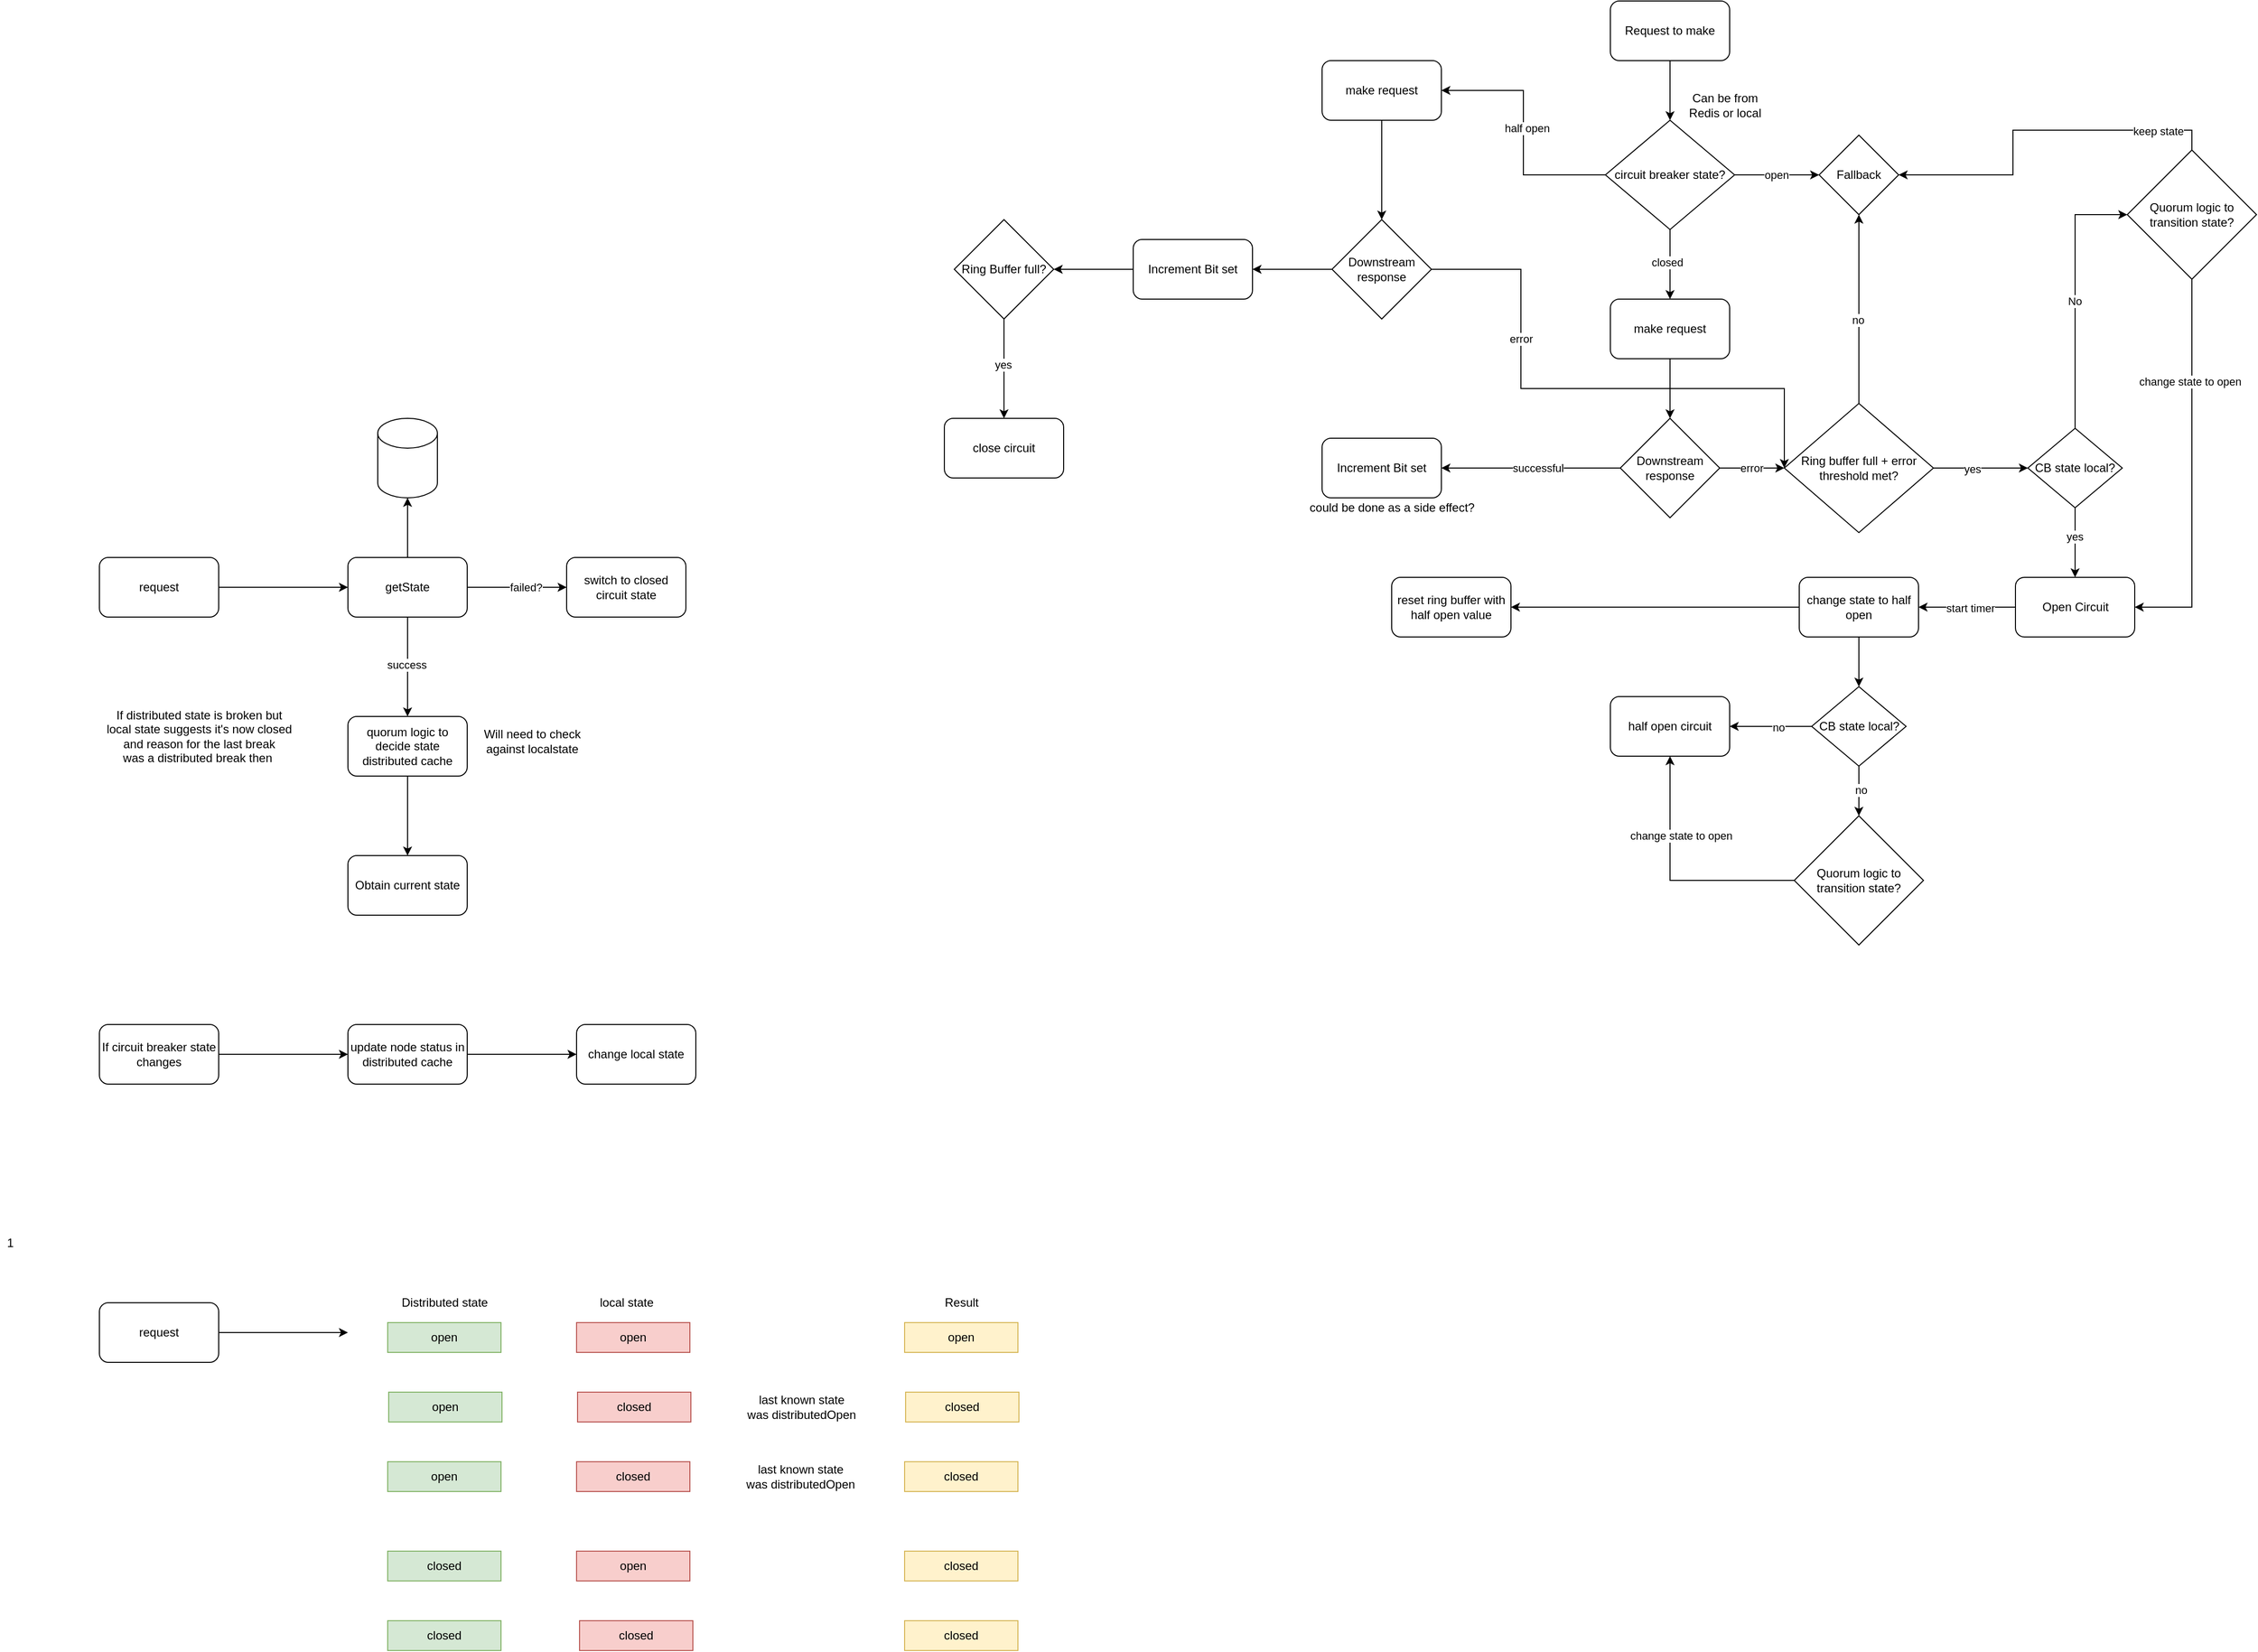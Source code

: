 <mxfile version="13.7.7" type="device"><diagram id="LjIj3LJ-vcWxA9psqeg-" name="Page-1"><mxGraphModel dx="2723" dy="888" grid="1" gridSize="10" guides="1" tooltips="1" connect="1" arrows="1" fold="1" page="1" pageScale="1" pageWidth="1169" pageHeight="827" math="0" shadow="0"><root><mxCell id="0"/><mxCell id="1" parent="0"/><mxCell id="NTtKhVpW0pdiHDgeiVhR-26" style="edgeStyle=orthogonalEdgeStyle;rounded=0;orthogonalLoop=1;jettySize=auto;html=1;" parent="1" source="NTtKhVpW0pdiHDgeiVhR-1" target="NTtKhVpW0pdiHDgeiVhR-2" edge="1"><mxGeometry relative="1" as="geometry"/></mxCell><mxCell id="NTtKhVpW0pdiHDgeiVhR-1" value="Request to make" style="rounded=1;whiteSpace=wrap;html=1;" parent="1" vertex="1"><mxGeometry x="480" y="40" width="120" height="60" as="geometry"/></mxCell><mxCell id="NTtKhVpW0pdiHDgeiVhR-5" style="edgeStyle=orthogonalEdgeStyle;rounded=0;orthogonalLoop=1;jettySize=auto;html=1;" parent="1" source="NTtKhVpW0pdiHDgeiVhR-2" target="NTtKhVpW0pdiHDgeiVhR-4" edge="1"><mxGeometry relative="1" as="geometry"/></mxCell><mxCell id="NTtKhVpW0pdiHDgeiVhR-6" value="open" style="edgeLabel;html=1;align=center;verticalAlign=middle;resizable=0;points=[];" parent="NTtKhVpW0pdiHDgeiVhR-5" vertex="1" connectable="0"><mxGeometry x="-0.025" relative="1" as="geometry"><mxPoint as="offset"/></mxGeometry></mxCell><mxCell id="NTtKhVpW0pdiHDgeiVhR-11" style="edgeStyle=orthogonalEdgeStyle;rounded=0;orthogonalLoop=1;jettySize=auto;html=1;" parent="1" source="NTtKhVpW0pdiHDgeiVhR-2" target="NTtKhVpW0pdiHDgeiVhR-10" edge="1"><mxGeometry relative="1" as="geometry"/></mxCell><mxCell id="NTtKhVpW0pdiHDgeiVhR-12" value="closed" style="edgeLabel;html=1;align=center;verticalAlign=middle;resizable=0;points=[];" parent="NTtKhVpW0pdiHDgeiVhR-11" vertex="1" connectable="0"><mxGeometry x="-0.051" y="-3" relative="1" as="geometry"><mxPoint as="offset"/></mxGeometry></mxCell><mxCell id="NTtKhVpW0pdiHDgeiVhR-89" style="edgeStyle=orthogonalEdgeStyle;rounded=0;orthogonalLoop=1;jettySize=auto;html=1;entryX=1;entryY=0.5;entryDx=0;entryDy=0;" parent="1" source="NTtKhVpW0pdiHDgeiVhR-2" target="NTtKhVpW0pdiHDgeiVhR-35" edge="1"><mxGeometry relative="1" as="geometry"/></mxCell><mxCell id="NTtKhVpW0pdiHDgeiVhR-90" value="half open" style="edgeLabel;html=1;align=center;verticalAlign=middle;resizable=0;points=[];" parent="NTtKhVpW0pdiHDgeiVhR-89" vertex="1" connectable="0"><mxGeometry x="0.047" y="-3" relative="1" as="geometry"><mxPoint y="1" as="offset"/></mxGeometry></mxCell><mxCell id="NTtKhVpW0pdiHDgeiVhR-2" value="circuit breaker state?" style="rhombus;whiteSpace=wrap;html=1;" parent="1" vertex="1"><mxGeometry x="475" y="160" width="130" height="110" as="geometry"/></mxCell><mxCell id="NTtKhVpW0pdiHDgeiVhR-4" value="Fallback" style="rhombus;whiteSpace=wrap;html=1;" parent="1" vertex="1"><mxGeometry x="690" y="175" width="80" height="80" as="geometry"/></mxCell><mxCell id="NTtKhVpW0pdiHDgeiVhR-14" style="edgeStyle=orthogonalEdgeStyle;rounded=0;orthogonalLoop=1;jettySize=auto;html=1;entryX=0.5;entryY=0;entryDx=0;entryDy=0;" parent="1" source="NTtKhVpW0pdiHDgeiVhR-10" target="NTtKhVpW0pdiHDgeiVhR-13" edge="1"><mxGeometry relative="1" as="geometry"/></mxCell><mxCell id="NTtKhVpW0pdiHDgeiVhR-10" value="make request" style="rounded=1;whiteSpace=wrap;html=1;" parent="1" vertex="1"><mxGeometry x="480" y="340" width="120" height="60" as="geometry"/></mxCell><mxCell id="NTtKhVpW0pdiHDgeiVhR-15" style="edgeStyle=orthogonalEdgeStyle;rounded=0;orthogonalLoop=1;jettySize=auto;html=1;" parent="1" source="NTtKhVpW0pdiHDgeiVhR-13" target="NTtKhVpW0pdiHDgeiVhR-24" edge="1"><mxGeometry relative="1" as="geometry"><mxPoint x="320" y="510" as="targetPoint"/></mxGeometry></mxCell><mxCell id="NTtKhVpW0pdiHDgeiVhR-16" value="successful" style="edgeLabel;html=1;align=center;verticalAlign=middle;resizable=0;points=[];" parent="NTtKhVpW0pdiHDgeiVhR-15" vertex="1" connectable="0"><mxGeometry x="-0.079" relative="1" as="geometry"><mxPoint as="offset"/></mxGeometry></mxCell><mxCell id="NTtKhVpW0pdiHDgeiVhR-17" style="edgeStyle=orthogonalEdgeStyle;rounded=0;orthogonalLoop=1;jettySize=auto;html=1;entryX=0;entryY=0.5;entryDx=0;entryDy=0;" parent="1" source="NTtKhVpW0pdiHDgeiVhR-13" target="NTtKhVpW0pdiHDgeiVhR-19" edge="1"><mxGeometry relative="1" as="geometry"><mxPoint x="710" y="510" as="targetPoint"/></mxGeometry></mxCell><mxCell id="NTtKhVpW0pdiHDgeiVhR-18" value="error" style="edgeLabel;html=1;align=center;verticalAlign=middle;resizable=0;points=[];" parent="NTtKhVpW0pdiHDgeiVhR-17" vertex="1" connectable="0"><mxGeometry x="-0.029" relative="1" as="geometry"><mxPoint as="offset"/></mxGeometry></mxCell><mxCell id="NTtKhVpW0pdiHDgeiVhR-13" value="Downstream response" style="rhombus;whiteSpace=wrap;html=1;" parent="1" vertex="1"><mxGeometry x="490" y="460" width="100" height="100" as="geometry"/></mxCell><mxCell id="NTtKhVpW0pdiHDgeiVhR-20" style="edgeStyle=orthogonalEdgeStyle;rounded=0;orthogonalLoop=1;jettySize=auto;html=1;entryX=0.5;entryY=1;entryDx=0;entryDy=0;" parent="1" source="NTtKhVpW0pdiHDgeiVhR-19" target="NTtKhVpW0pdiHDgeiVhR-4" edge="1"><mxGeometry relative="1" as="geometry"/></mxCell><mxCell id="NTtKhVpW0pdiHDgeiVhR-21" value="no" style="edgeLabel;html=1;align=center;verticalAlign=middle;resizable=0;points=[];" parent="NTtKhVpW0pdiHDgeiVhR-20" vertex="1" connectable="0"><mxGeometry x="-0.11" y="1" relative="1" as="geometry"><mxPoint as="offset"/></mxGeometry></mxCell><mxCell id="NTtKhVpW0pdiHDgeiVhR-73" style="edgeStyle=orthogonalEdgeStyle;rounded=0;orthogonalLoop=1;jettySize=auto;html=1;entryX=0;entryY=0.5;entryDx=0;entryDy=0;" parent="1" source="NTtKhVpW0pdiHDgeiVhR-19" target="NTtKhVpW0pdiHDgeiVhR-53" edge="1"><mxGeometry relative="1" as="geometry"/></mxCell><mxCell id="NTtKhVpW0pdiHDgeiVhR-74" value="yes" style="edgeLabel;html=1;align=center;verticalAlign=middle;resizable=0;points=[];" parent="NTtKhVpW0pdiHDgeiVhR-73" vertex="1" connectable="0"><mxGeometry x="-0.191" y="-1" relative="1" as="geometry"><mxPoint as="offset"/></mxGeometry></mxCell><mxCell id="NTtKhVpW0pdiHDgeiVhR-19" value="Ring buffer full + error threshold met?" style="rhombus;whiteSpace=wrap;html=1;" parent="1" vertex="1"><mxGeometry x="655" y="445" width="150" height="130" as="geometry"/></mxCell><mxCell id="NTtKhVpW0pdiHDgeiVhR-24" value="Increment Bit set" style="rounded=1;whiteSpace=wrap;html=1;" parent="1" vertex="1"><mxGeometry x="190" y="480" width="120" height="60" as="geometry"/></mxCell><mxCell id="NTtKhVpW0pdiHDgeiVhR-25" value="could be done as a side effect?" style="text;html=1;align=center;verticalAlign=middle;resizable=0;points=[];autosize=1;" parent="1" vertex="1"><mxGeometry x="170" y="540" width="180" height="20" as="geometry"/></mxCell><mxCell id="NTtKhVpW0pdiHDgeiVhR-39" style="edgeStyle=orthogonalEdgeStyle;rounded=0;orthogonalLoop=1;jettySize=auto;html=1;entryX=1;entryY=0.5;entryDx=0;entryDy=0;" parent="1" source="NTtKhVpW0pdiHDgeiVhR-32" target="NTtKhVpW0pdiHDgeiVhR-38" edge="1"><mxGeometry relative="1" as="geometry"/></mxCell><mxCell id="NTtKhVpW0pdiHDgeiVhR-78" style="edgeStyle=orthogonalEdgeStyle;rounded=0;orthogonalLoop=1;jettySize=auto;html=1;entryX=0.5;entryY=0;entryDx=0;entryDy=0;" parent="1" source="NTtKhVpW0pdiHDgeiVhR-32" target="NTtKhVpW0pdiHDgeiVhR-76" edge="1"><mxGeometry relative="1" as="geometry"/></mxCell><mxCell id="NTtKhVpW0pdiHDgeiVhR-32" value="change state to half open" style="rounded=1;whiteSpace=wrap;html=1;" parent="1" vertex="1"><mxGeometry x="670" y="620" width="120" height="60" as="geometry"/></mxCell><mxCell id="NTtKhVpW0pdiHDgeiVhR-91" style="edgeStyle=orthogonalEdgeStyle;rounded=0;orthogonalLoop=1;jettySize=auto;html=1;entryX=0.5;entryY=0;entryDx=0;entryDy=0;" parent="1" source="NTtKhVpW0pdiHDgeiVhR-35" target="NTtKhVpW0pdiHDgeiVhR-45" edge="1"><mxGeometry relative="1" as="geometry"/></mxCell><mxCell id="NTtKhVpW0pdiHDgeiVhR-35" value="make request" style="rounded=1;whiteSpace=wrap;html=1;" parent="1" vertex="1"><mxGeometry x="190" y="100" width="120" height="60" as="geometry"/></mxCell><mxCell id="NTtKhVpW0pdiHDgeiVhR-38" value="reset ring buffer with half open value" style="rounded=1;whiteSpace=wrap;html=1;" parent="1" vertex="1"><mxGeometry x="260" y="620" width="120" height="60" as="geometry"/></mxCell><mxCell id="NTtKhVpW0pdiHDgeiVhR-92" style="edgeStyle=orthogonalEdgeStyle;rounded=0;orthogonalLoop=1;jettySize=auto;html=1;entryX=1;entryY=0.5;entryDx=0;entryDy=0;" parent="1" source="NTtKhVpW0pdiHDgeiVhR-45" target="NTtKhVpW0pdiHDgeiVhR-98" edge="1"><mxGeometry relative="1" as="geometry"><mxPoint x="100" y="310" as="targetPoint"/></mxGeometry></mxCell><mxCell id="NTtKhVpW0pdiHDgeiVhR-96" style="edgeStyle=orthogonalEdgeStyle;rounded=0;orthogonalLoop=1;jettySize=auto;html=1;entryX=0;entryY=0.5;entryDx=0;entryDy=0;exitX=1;exitY=0.5;exitDx=0;exitDy=0;" parent="1" source="NTtKhVpW0pdiHDgeiVhR-45" target="NTtKhVpW0pdiHDgeiVhR-19" edge="1"><mxGeometry relative="1" as="geometry"><Array as="points"><mxPoint x="390" y="310"/><mxPoint x="390" y="430"/><mxPoint x="655" y="430"/></Array></mxGeometry></mxCell><mxCell id="NTtKhVpW0pdiHDgeiVhR-97" value="error" style="edgeLabel;html=1;align=center;verticalAlign=middle;resizable=0;points=[];" parent="NTtKhVpW0pdiHDgeiVhR-96" vertex="1" connectable="0"><mxGeometry x="-0.193" y="-2" relative="1" as="geometry"><mxPoint x="-14.29" y="-52" as="offset"/></mxGeometry></mxCell><mxCell id="NTtKhVpW0pdiHDgeiVhR-45" value="Downstream response" style="rhombus;whiteSpace=wrap;html=1;" parent="1" vertex="1"><mxGeometry x="200" y="260" width="100" height="100" as="geometry"/></mxCell><mxCell id="NTtKhVpW0pdiHDgeiVhR-52" value="Can be from &lt;br&gt;Redis or local" style="text;html=1;align=center;verticalAlign=middle;resizable=0;points=[];autosize=1;" parent="1" vertex="1"><mxGeometry x="550" y="130" width="90" height="30" as="geometry"/></mxCell><mxCell id="NTtKhVpW0pdiHDgeiVhR-58" style="edgeStyle=orthogonalEdgeStyle;rounded=0;orthogonalLoop=1;jettySize=auto;html=1;entryX=0;entryY=0.5;entryDx=0;entryDy=0;exitX=0.5;exitY=0;exitDx=0;exitDy=0;" parent="1" source="NTtKhVpW0pdiHDgeiVhR-53" target="NTtKhVpW0pdiHDgeiVhR-61" edge="1"><mxGeometry relative="1" as="geometry"><mxPoint x="900" y="650" as="targetPoint"/></mxGeometry></mxCell><mxCell id="NTtKhVpW0pdiHDgeiVhR-59" value="No" style="edgeLabel;html=1;align=center;verticalAlign=middle;resizable=0;points=[];" parent="NTtKhVpW0pdiHDgeiVhR-58" vertex="1" connectable="0"><mxGeometry x="-0.038" y="1" relative="1" as="geometry"><mxPoint as="offset"/></mxGeometry></mxCell><mxCell id="NTtKhVpW0pdiHDgeiVhR-66" style="edgeStyle=orthogonalEdgeStyle;rounded=0;orthogonalLoop=1;jettySize=auto;html=1;entryX=0.5;entryY=0;entryDx=0;entryDy=0;" parent="1" source="NTtKhVpW0pdiHDgeiVhR-53" target="NTtKhVpW0pdiHDgeiVhR-64" edge="1"><mxGeometry relative="1" as="geometry"/></mxCell><mxCell id="NTtKhVpW0pdiHDgeiVhR-75" value="yes" style="edgeLabel;html=1;align=center;verticalAlign=middle;resizable=0;points=[];" parent="NTtKhVpW0pdiHDgeiVhR-66" vertex="1" connectable="0"><mxGeometry x="-0.184" y="-1" relative="1" as="geometry"><mxPoint as="offset"/></mxGeometry></mxCell><mxCell id="NTtKhVpW0pdiHDgeiVhR-53" value="CB state local?" style="rhombus;whiteSpace=wrap;html=1;" parent="1" vertex="1"><mxGeometry x="900" y="470" width="95" height="80" as="geometry"/></mxCell><mxCell id="NTtKhVpW0pdiHDgeiVhR-65" style="edgeStyle=orthogonalEdgeStyle;rounded=0;orthogonalLoop=1;jettySize=auto;html=1;entryX=1;entryY=0.5;entryDx=0;entryDy=0;exitX=0.5;exitY=0;exitDx=0;exitDy=0;" parent="1" source="NTtKhVpW0pdiHDgeiVhR-61" target="NTtKhVpW0pdiHDgeiVhR-4" edge="1"><mxGeometry relative="1" as="geometry"/></mxCell><mxCell id="NTtKhVpW0pdiHDgeiVhR-72" value="keep state" style="edgeLabel;html=1;align=center;verticalAlign=middle;resizable=0;points=[];" parent="NTtKhVpW0pdiHDgeiVhR-65" vertex="1" connectable="0"><mxGeometry x="-0.698" y="2" relative="1" as="geometry"><mxPoint y="-1" as="offset"/></mxGeometry></mxCell><mxCell id="NTtKhVpW0pdiHDgeiVhR-68" style="edgeStyle=orthogonalEdgeStyle;rounded=0;orthogonalLoop=1;jettySize=auto;html=1;entryX=1;entryY=0.5;entryDx=0;entryDy=0;" parent="1" source="NTtKhVpW0pdiHDgeiVhR-61" target="NTtKhVpW0pdiHDgeiVhR-64" edge="1"><mxGeometry relative="1" as="geometry"><Array as="points"><mxPoint x="1065" y="650"/></Array></mxGeometry></mxCell><mxCell id="NTtKhVpW0pdiHDgeiVhR-71" value="change state to open" style="edgeLabel;html=1;align=center;verticalAlign=middle;resizable=0;points=[];" parent="NTtKhVpW0pdiHDgeiVhR-68" vertex="1" connectable="0"><mxGeometry x="-0.473" y="-2" relative="1" as="geometry"><mxPoint y="1" as="offset"/></mxGeometry></mxCell><mxCell id="NTtKhVpW0pdiHDgeiVhR-61" value="Quorum logic to transition state?" style="rhombus;whiteSpace=wrap;html=1;" parent="1" vertex="1"><mxGeometry x="1000" y="190" width="130" height="130" as="geometry"/></mxCell><mxCell id="NTtKhVpW0pdiHDgeiVhR-69" style="edgeStyle=orthogonalEdgeStyle;rounded=0;orthogonalLoop=1;jettySize=auto;html=1;entryX=1;entryY=0.5;entryDx=0;entryDy=0;" parent="1" source="NTtKhVpW0pdiHDgeiVhR-64" target="NTtKhVpW0pdiHDgeiVhR-32" edge="1"><mxGeometry relative="1" as="geometry"/></mxCell><mxCell id="NTtKhVpW0pdiHDgeiVhR-70" value="start timer" style="edgeLabel;html=1;align=center;verticalAlign=middle;resizable=0;points=[];" parent="NTtKhVpW0pdiHDgeiVhR-69" vertex="1" connectable="0"><mxGeometry x="-0.064" y="1" relative="1" as="geometry"><mxPoint as="offset"/></mxGeometry></mxCell><mxCell id="NTtKhVpW0pdiHDgeiVhR-64" value="Open Circuit" style="rounded=1;whiteSpace=wrap;html=1;" parent="1" vertex="1"><mxGeometry x="887.5" y="620" width="120" height="60" as="geometry"/></mxCell><mxCell id="NTtKhVpW0pdiHDgeiVhR-79" style="edgeStyle=orthogonalEdgeStyle;rounded=0;orthogonalLoop=1;jettySize=auto;html=1;" parent="1" source="NTtKhVpW0pdiHDgeiVhR-76" target="NTtKhVpW0pdiHDgeiVhR-77" edge="1"><mxGeometry relative="1" as="geometry"/></mxCell><mxCell id="NTtKhVpW0pdiHDgeiVhR-80" value="no" style="edgeLabel;html=1;align=center;verticalAlign=middle;resizable=0;points=[];" parent="NTtKhVpW0pdiHDgeiVhR-79" vertex="1" connectable="0"><mxGeometry x="-0.027" y="2" relative="1" as="geometry"><mxPoint y="-1" as="offset"/></mxGeometry></mxCell><mxCell id="NTtKhVpW0pdiHDgeiVhR-83" style="edgeStyle=orthogonalEdgeStyle;rounded=0;orthogonalLoop=1;jettySize=auto;html=1;" parent="1" source="NTtKhVpW0pdiHDgeiVhR-76" target="NTtKhVpW0pdiHDgeiVhR-81" edge="1"><mxGeometry relative="1" as="geometry"/></mxCell><mxCell id="NTtKhVpW0pdiHDgeiVhR-84" value="no" style="edgeLabel;html=1;align=center;verticalAlign=middle;resizable=0;points=[];" parent="NTtKhVpW0pdiHDgeiVhR-83" vertex="1" connectable="0"><mxGeometry x="-0.188" y="1" relative="1" as="geometry"><mxPoint as="offset"/></mxGeometry></mxCell><mxCell id="NTtKhVpW0pdiHDgeiVhR-76" value="CB state local?" style="rhombus;whiteSpace=wrap;html=1;" parent="1" vertex="1"><mxGeometry x="682.5" y="730" width="95" height="80" as="geometry"/></mxCell><mxCell id="NTtKhVpW0pdiHDgeiVhR-82" style="edgeStyle=orthogonalEdgeStyle;rounded=0;orthogonalLoop=1;jettySize=auto;html=1;entryX=0.5;entryY=1;entryDx=0;entryDy=0;" parent="1" source="NTtKhVpW0pdiHDgeiVhR-77" target="NTtKhVpW0pdiHDgeiVhR-81" edge="1"><mxGeometry relative="1" as="geometry"/></mxCell><mxCell id="NTtKhVpW0pdiHDgeiVhR-85" value="&lt;span style=&quot;color: rgba(0 , 0 , 0 , 0) ; font-family: monospace ; font-size: 0px ; background-color: rgb(248 , 249 , 250)&quot;&gt;%3CmxGraphModel%3E%3Croot%3E%3CmxCell%20id%3D%220%22%2F%3E%3CmxCell%20id%3D%221%22%20parent%3D%220%22%2F%3E%3CmxCell%20id%3D%222%22%20value%3D%22change%20state%20to%20open%22%20style%3D%22edgeLabel%3Bhtml%3D1%3Balign%3Dcenter%3BverticalAlign%3Dmiddle%3Bresizable%3D0%3Bpoints%3D%5B%5D%3B%22%20vertex%3D%221%22%20connectable%3D%220%22%20parent%3D%221%22%3E%3CmxGeometry%20x%3D%221063.0%22%20y%3D%22422.667%22%20as%3D%22geometry%22%2F%3E%3C%2FmxCell%3E%3C%2Froot%3E%3C%2FmxGraphModel%3E&lt;/span&gt;" style="edgeLabel;html=1;align=center;verticalAlign=middle;resizable=0;points=[];" parent="NTtKhVpW0pdiHDgeiVhR-82" vertex="1" connectable="0"><mxGeometry x="-0.419" y="-4" relative="1" as="geometry"><mxPoint x="1" as="offset"/></mxGeometry></mxCell><mxCell id="NTtKhVpW0pdiHDgeiVhR-86" value="&lt;span style=&quot;color: rgba(0 , 0 , 0 , 0) ; font-family: monospace ; font-size: 0px ; background-color: rgb(248 , 249 , 250)&quot;&gt;%3CmxGraphModel%3E%3Croot%3E%3CmxCell%20id%3D%220%22%2F%3E%3CmxCell%20id%3D%221%22%20parent%3D%220%22%2F%3E%3CmxCell%20id%3D%222%22%20value%3D%22change%20state%20to%20open%22%20style%3D%22edgeLabel%3Bhtml%3D1%3Balign%3Dcenter%3BverticalAlign%3Dmiddle%3Bresizable%3D0%3Bpoints%3D%5B%5D%3B%22%20vertex%3D%221%22%20connectable%3D%220%22%20parent%3D%221%22%3E%3CmxGeometry%20x%3D%221063.0%22%20y%3D%22422.667%22%20as%3D%22geometry%22%2F%3E%3C%2FmxCell%3E%3C%2Froot%3E%3C%2FmxGraphModel%3E&lt;/span&gt;" style="edgeLabel;html=1;align=center;verticalAlign=middle;resizable=0;points=[];" parent="NTtKhVpW0pdiHDgeiVhR-82" vertex="1" connectable="0"><mxGeometry x="-0.379" y="-4" relative="1" as="geometry"><mxPoint x="1" as="offset"/></mxGeometry></mxCell><mxCell id="NTtKhVpW0pdiHDgeiVhR-88" value="&lt;span style=&quot;font-family: &amp;#34;helvetica&amp;#34;&quot;&gt;change state to open&lt;/span&gt;" style="edgeLabel;html=1;align=center;verticalAlign=middle;resizable=0;points=[];" parent="NTtKhVpW0pdiHDgeiVhR-82" vertex="1" connectable="0"><mxGeometry x="-0.392" y="1" relative="1" as="geometry"><mxPoint x="-38.33" y="-46" as="offset"/></mxGeometry></mxCell><mxCell id="NTtKhVpW0pdiHDgeiVhR-77" value="Quorum logic to transition state?" style="rhombus;whiteSpace=wrap;html=1;" parent="1" vertex="1"><mxGeometry x="665" y="860" width="130" height="130" as="geometry"/></mxCell><mxCell id="NTtKhVpW0pdiHDgeiVhR-81" value="half open circuit" style="rounded=1;whiteSpace=wrap;html=1;" parent="1" vertex="1"><mxGeometry x="480" y="740" width="120" height="60" as="geometry"/></mxCell><mxCell id="NTtKhVpW0pdiHDgeiVhR-100" style="edgeStyle=orthogonalEdgeStyle;rounded=0;orthogonalLoop=1;jettySize=auto;html=1;entryX=1;entryY=0.5;entryDx=0;entryDy=0;" parent="1" source="NTtKhVpW0pdiHDgeiVhR-98" target="NTtKhVpW0pdiHDgeiVhR-99" edge="1"><mxGeometry relative="1" as="geometry"/></mxCell><mxCell id="NTtKhVpW0pdiHDgeiVhR-98" value="Increment Bit set" style="rounded=1;whiteSpace=wrap;html=1;" parent="1" vertex="1"><mxGeometry y="280" width="120" height="60" as="geometry"/></mxCell><mxCell id="NTtKhVpW0pdiHDgeiVhR-101" style="edgeStyle=orthogonalEdgeStyle;rounded=0;orthogonalLoop=1;jettySize=auto;html=1;entryX=0.5;entryY=0;entryDx=0;entryDy=0;" parent="1" source="NTtKhVpW0pdiHDgeiVhR-99" target="NTtKhVpW0pdiHDgeiVhR-103" edge="1"><mxGeometry relative="1" as="geometry"><mxPoint x="-130" y="490" as="targetPoint"/></mxGeometry></mxCell><mxCell id="NTtKhVpW0pdiHDgeiVhR-102" value="yes" style="edgeLabel;html=1;align=center;verticalAlign=middle;resizable=0;points=[];" parent="NTtKhVpW0pdiHDgeiVhR-101" vertex="1" connectable="0"><mxGeometry x="-0.084" y="-1" relative="1" as="geometry"><mxPoint as="offset"/></mxGeometry></mxCell><mxCell id="NTtKhVpW0pdiHDgeiVhR-99" value="Ring Buffer full?" style="rhombus;whiteSpace=wrap;html=1;" parent="1" vertex="1"><mxGeometry x="-180" y="260" width="100" height="100" as="geometry"/></mxCell><mxCell id="NTtKhVpW0pdiHDgeiVhR-103" value="close circuit" style="rounded=1;whiteSpace=wrap;html=1;" parent="1" vertex="1"><mxGeometry x="-190" y="460" width="120" height="60" as="geometry"/></mxCell><mxCell id="Pbv1w-YjWnLepsanPMgK-3" style="edgeStyle=orthogonalEdgeStyle;rounded=0;orthogonalLoop=1;jettySize=auto;html=1;entryX=0;entryY=0.5;entryDx=0;entryDy=0;" edge="1" parent="1" source="Pbv1w-YjWnLepsanPMgK-1" target="Pbv1w-YjWnLepsanPMgK-2"><mxGeometry relative="1" as="geometry"/></mxCell><mxCell id="Pbv1w-YjWnLepsanPMgK-1" value="request" style="rounded=1;whiteSpace=wrap;html=1;" vertex="1" parent="1"><mxGeometry x="-1040" y="600" width="120" height="60" as="geometry"/></mxCell><mxCell id="Pbv1w-YjWnLepsanPMgK-5" style="edgeStyle=orthogonalEdgeStyle;rounded=0;orthogonalLoop=1;jettySize=auto;html=1;entryX=0.5;entryY=1;entryDx=0;entryDy=0;entryPerimeter=0;" edge="1" parent="1" source="Pbv1w-YjWnLepsanPMgK-2" target="Pbv1w-YjWnLepsanPMgK-4"><mxGeometry relative="1" as="geometry"/></mxCell><mxCell id="Pbv1w-YjWnLepsanPMgK-6" style="edgeStyle=orthogonalEdgeStyle;rounded=0;orthogonalLoop=1;jettySize=auto;html=1;entryX=0;entryY=0.5;entryDx=0;entryDy=0;" edge="1" parent="1" source="Pbv1w-YjWnLepsanPMgK-2" target="Pbv1w-YjWnLepsanPMgK-8"><mxGeometry relative="1" as="geometry"><mxPoint x="-730" y="740" as="targetPoint"/></mxGeometry></mxCell><mxCell id="Pbv1w-YjWnLepsanPMgK-9" value="failed?" style="edgeLabel;html=1;align=center;verticalAlign=middle;resizable=0;points=[];" vertex="1" connectable="0" parent="Pbv1w-YjWnLepsanPMgK-6"><mxGeometry x="0.172" relative="1" as="geometry"><mxPoint as="offset"/></mxGeometry></mxCell><mxCell id="Pbv1w-YjWnLepsanPMgK-10" style="edgeStyle=orthogonalEdgeStyle;rounded=0;orthogonalLoop=1;jettySize=auto;html=1;entryX=0.5;entryY=0;entryDx=0;entryDy=0;" edge="1" parent="1" source="Pbv1w-YjWnLepsanPMgK-2" target="Pbv1w-YjWnLepsanPMgK-12"><mxGeometry relative="1" as="geometry"><mxPoint x="-730" y="760" as="targetPoint"/></mxGeometry></mxCell><mxCell id="Pbv1w-YjWnLepsanPMgK-11" value="success" style="edgeLabel;html=1;align=center;verticalAlign=middle;resizable=0;points=[];" vertex="1" connectable="0" parent="Pbv1w-YjWnLepsanPMgK-10"><mxGeometry x="-0.043" y="-1" relative="1" as="geometry"><mxPoint as="offset"/></mxGeometry></mxCell><mxCell id="Pbv1w-YjWnLepsanPMgK-2" value="getState" style="rounded=1;whiteSpace=wrap;html=1;" vertex="1" parent="1"><mxGeometry x="-790" y="600" width="120" height="60" as="geometry"/></mxCell><mxCell id="Pbv1w-YjWnLepsanPMgK-4" value="" style="shape=cylinder3;whiteSpace=wrap;html=1;boundedLbl=1;backgroundOutline=1;size=15;" vertex="1" parent="1"><mxGeometry x="-760" y="460" width="60" height="80" as="geometry"/></mxCell><mxCell id="Pbv1w-YjWnLepsanPMgK-8" value="switch to closed circuit state" style="rounded=1;whiteSpace=wrap;html=1;" vertex="1" parent="1"><mxGeometry x="-570" y="600" width="120" height="60" as="geometry"/></mxCell><mxCell id="Pbv1w-YjWnLepsanPMgK-14" style="edgeStyle=orthogonalEdgeStyle;rounded=0;orthogonalLoop=1;jettySize=auto;html=1;" edge="1" parent="1" source="Pbv1w-YjWnLepsanPMgK-12"><mxGeometry relative="1" as="geometry"><mxPoint x="-730.0" y="900" as="targetPoint"/></mxGeometry></mxCell><mxCell id="Pbv1w-YjWnLepsanPMgK-12" value="quorum logic to decide state distributed cache" style="rounded=1;whiteSpace=wrap;html=1;" vertex="1" parent="1"><mxGeometry x="-790" y="760" width="120" height="60" as="geometry"/></mxCell><mxCell id="Pbv1w-YjWnLepsanPMgK-13" value="Will need to check &lt;br&gt;against localstate" style="text;html=1;align=center;verticalAlign=middle;resizable=0;points=[];autosize=1;" vertex="1" parent="1"><mxGeometry x="-660" y="770" width="110" height="30" as="geometry"/></mxCell><mxCell id="Pbv1w-YjWnLepsanPMgK-15" value="Obtain current state" style="rounded=1;whiteSpace=wrap;html=1;" vertex="1" parent="1"><mxGeometry x="-790" y="900" width="120" height="60" as="geometry"/></mxCell><mxCell id="Pbv1w-YjWnLepsanPMgK-19" style="edgeStyle=orthogonalEdgeStyle;rounded=0;orthogonalLoop=1;jettySize=auto;html=1;" edge="1" parent="1" source="Pbv1w-YjWnLepsanPMgK-16" target="Pbv1w-YjWnLepsanPMgK-18"><mxGeometry relative="1" as="geometry"/></mxCell><mxCell id="Pbv1w-YjWnLepsanPMgK-16" value="If circuit breaker state changes" style="rounded=1;whiteSpace=wrap;html=1;" vertex="1" parent="1"><mxGeometry x="-1040" y="1070" width="120" height="60" as="geometry"/></mxCell><mxCell id="Pbv1w-YjWnLepsanPMgK-20" style="edgeStyle=orthogonalEdgeStyle;rounded=0;orthogonalLoop=1;jettySize=auto;html=1;" edge="1" parent="1" source="Pbv1w-YjWnLepsanPMgK-18"><mxGeometry relative="1" as="geometry"><mxPoint x="-560.0" y="1100" as="targetPoint"/></mxGeometry></mxCell><mxCell id="Pbv1w-YjWnLepsanPMgK-18" value="update node status in distributed cache" style="rounded=1;whiteSpace=wrap;html=1;" vertex="1" parent="1"><mxGeometry x="-790" y="1070" width="120" height="60" as="geometry"/></mxCell><mxCell id="Pbv1w-YjWnLepsanPMgK-21" value="change local state" style="rounded=1;whiteSpace=wrap;html=1;" vertex="1" parent="1"><mxGeometry x="-560" y="1070" width="120" height="60" as="geometry"/></mxCell><mxCell id="Pbv1w-YjWnLepsanPMgK-22" value="If distributed state is broken but &lt;br&gt;local state suggests it's now closed &lt;br&gt;and reason for the last break &lt;br&gt;was a distributed break then&amp;nbsp;" style="text;html=1;align=center;verticalAlign=middle;resizable=0;points=[];autosize=1;" vertex="1" parent="1"><mxGeometry x="-1040" y="750" width="200" height="60" as="geometry"/></mxCell><mxCell id="Pbv1w-YjWnLepsanPMgK-23" style="edgeStyle=orthogonalEdgeStyle;rounded=0;orthogonalLoop=1;jettySize=auto;html=1;entryX=0;entryY=0.5;entryDx=0;entryDy=0;" edge="1" parent="1" source="Pbv1w-YjWnLepsanPMgK-24"><mxGeometry relative="1" as="geometry"><mxPoint x="-790" y="1380" as="targetPoint"/></mxGeometry></mxCell><mxCell id="Pbv1w-YjWnLepsanPMgK-24" value="request" style="rounded=1;whiteSpace=wrap;html=1;" vertex="1" parent="1"><mxGeometry x="-1040" y="1350" width="120" height="60" as="geometry"/></mxCell><mxCell id="Pbv1w-YjWnLepsanPMgK-26" value="1" style="text;html=1;align=center;verticalAlign=middle;resizable=0;points=[];autosize=1;" vertex="1" parent="1"><mxGeometry x="-1140" y="1280" width="20" height="20" as="geometry"/></mxCell><mxCell id="Pbv1w-YjWnLepsanPMgK-27" value="open" style="rounded=0;whiteSpace=wrap;html=1;fillColor=#d5e8d4;strokeColor=#82b366;" vertex="1" parent="1"><mxGeometry x="-750" y="1370" width="114" height="30" as="geometry"/></mxCell><mxCell id="Pbv1w-YjWnLepsanPMgK-28" value="open" style="rounded=0;whiteSpace=wrap;html=1;fillColor=#f8cecc;strokeColor=#b85450;" vertex="1" parent="1"><mxGeometry x="-560" y="1370" width="114" height="30" as="geometry"/></mxCell><mxCell id="Pbv1w-YjWnLepsanPMgK-29" value="open" style="rounded=0;whiteSpace=wrap;html=1;fillColor=#fff2cc;strokeColor=#d6b656;" vertex="1" parent="1"><mxGeometry x="-230" y="1370" width="114" height="30" as="geometry"/></mxCell><mxCell id="Pbv1w-YjWnLepsanPMgK-30" value="Distributed state" style="text;html=1;align=center;verticalAlign=middle;resizable=0;points=[];autosize=1;" vertex="1" parent="1"><mxGeometry x="-743" y="1340" width="100" height="20" as="geometry"/></mxCell><mxCell id="Pbv1w-YjWnLepsanPMgK-31" value="local state" style="text;html=1;align=center;verticalAlign=middle;resizable=0;points=[];autosize=1;" vertex="1" parent="1"><mxGeometry x="-545" y="1340" width="70" height="20" as="geometry"/></mxCell><mxCell id="Pbv1w-YjWnLepsanPMgK-32" value="Result" style="text;html=1;align=center;verticalAlign=middle;resizable=0;points=[];autosize=1;" vertex="1" parent="1"><mxGeometry x="-198" y="1340" width="50" height="20" as="geometry"/></mxCell><mxCell id="Pbv1w-YjWnLepsanPMgK-33" value="open" style="rounded=0;whiteSpace=wrap;html=1;fillColor=#d5e8d4;strokeColor=#82b366;" vertex="1" parent="1"><mxGeometry x="-749" y="1440" width="114" height="30" as="geometry"/></mxCell><mxCell id="Pbv1w-YjWnLepsanPMgK-34" value="closed" style="rounded=0;whiteSpace=wrap;html=1;fillColor=#f8cecc;strokeColor=#b85450;" vertex="1" parent="1"><mxGeometry x="-559" y="1440" width="114" height="30" as="geometry"/></mxCell><mxCell id="Pbv1w-YjWnLepsanPMgK-35" value="last known state &lt;br&gt;was distributedOpen" style="text;html=1;align=center;verticalAlign=middle;resizable=0;points=[];autosize=1;" vertex="1" parent="1"><mxGeometry x="-399" y="1440" width="130" height="30" as="geometry"/></mxCell><mxCell id="Pbv1w-YjWnLepsanPMgK-36" value="closed" style="rounded=0;whiteSpace=wrap;html=1;fillColor=#fff2cc;strokeColor=#d6b656;" vertex="1" parent="1"><mxGeometry x="-229" y="1440" width="114" height="30" as="geometry"/></mxCell><mxCell id="Pbv1w-YjWnLepsanPMgK-37" value="open" style="rounded=0;whiteSpace=wrap;html=1;fillColor=#f8cecc;strokeColor=#b85450;" vertex="1" parent="1"><mxGeometry x="-560" y="1600" width="114" height="30" as="geometry"/></mxCell><mxCell id="Pbv1w-YjWnLepsanPMgK-38" value="closed" style="rounded=0;whiteSpace=wrap;html=1;fillColor=#d5e8d4;strokeColor=#82b366;" vertex="1" parent="1"><mxGeometry x="-750" y="1600" width="114" height="30" as="geometry"/></mxCell><mxCell id="Pbv1w-YjWnLepsanPMgK-39" value="closed" style="rounded=0;whiteSpace=wrap;html=1;fillColor=#fff2cc;strokeColor=#d6b656;" vertex="1" parent="1"><mxGeometry x="-230" y="1600" width="114" height="30" as="geometry"/></mxCell><mxCell id="Pbv1w-YjWnLepsanPMgK-41" value="closed" style="rounded=0;whiteSpace=wrap;html=1;fillColor=#d5e8d4;strokeColor=#82b366;" vertex="1" parent="1"><mxGeometry x="-750" y="1670" width="114" height="30" as="geometry"/></mxCell><mxCell id="Pbv1w-YjWnLepsanPMgK-42" value="closed" style="rounded=0;whiteSpace=wrap;html=1;fillColor=#f8cecc;strokeColor=#b85450;" vertex="1" parent="1"><mxGeometry x="-557" y="1670" width="114" height="30" as="geometry"/></mxCell><mxCell id="Pbv1w-YjWnLepsanPMgK-43" value="closed" style="rounded=0;whiteSpace=wrap;html=1;fillColor=#fff2cc;strokeColor=#d6b656;" vertex="1" parent="1"><mxGeometry x="-230" y="1670" width="114" height="30" as="geometry"/></mxCell><mxCell id="Pbv1w-YjWnLepsanPMgK-44" value="open" style="rounded=0;whiteSpace=wrap;html=1;fillColor=#d5e8d4;strokeColor=#82b366;" vertex="1" parent="1"><mxGeometry x="-750" y="1510" width="114" height="30" as="geometry"/></mxCell><mxCell id="Pbv1w-YjWnLepsanPMgK-45" value="closed" style="rounded=0;whiteSpace=wrap;html=1;fillColor=#f8cecc;strokeColor=#b85450;" vertex="1" parent="1"><mxGeometry x="-560" y="1510" width="114" height="30" as="geometry"/></mxCell><mxCell id="Pbv1w-YjWnLepsanPMgK-46" value="last known state &lt;br&gt;was distributedOpen" style="text;html=1;align=center;verticalAlign=middle;resizable=0;points=[];autosize=1;" vertex="1" parent="1"><mxGeometry x="-400" y="1510" width="130" height="30" as="geometry"/></mxCell><mxCell id="Pbv1w-YjWnLepsanPMgK-47" value="closed" style="rounded=0;whiteSpace=wrap;html=1;fillColor=#fff2cc;strokeColor=#d6b656;" vertex="1" parent="1"><mxGeometry x="-230" y="1510" width="114" height="30" as="geometry"/></mxCell></root></mxGraphModel></diagram></mxfile>